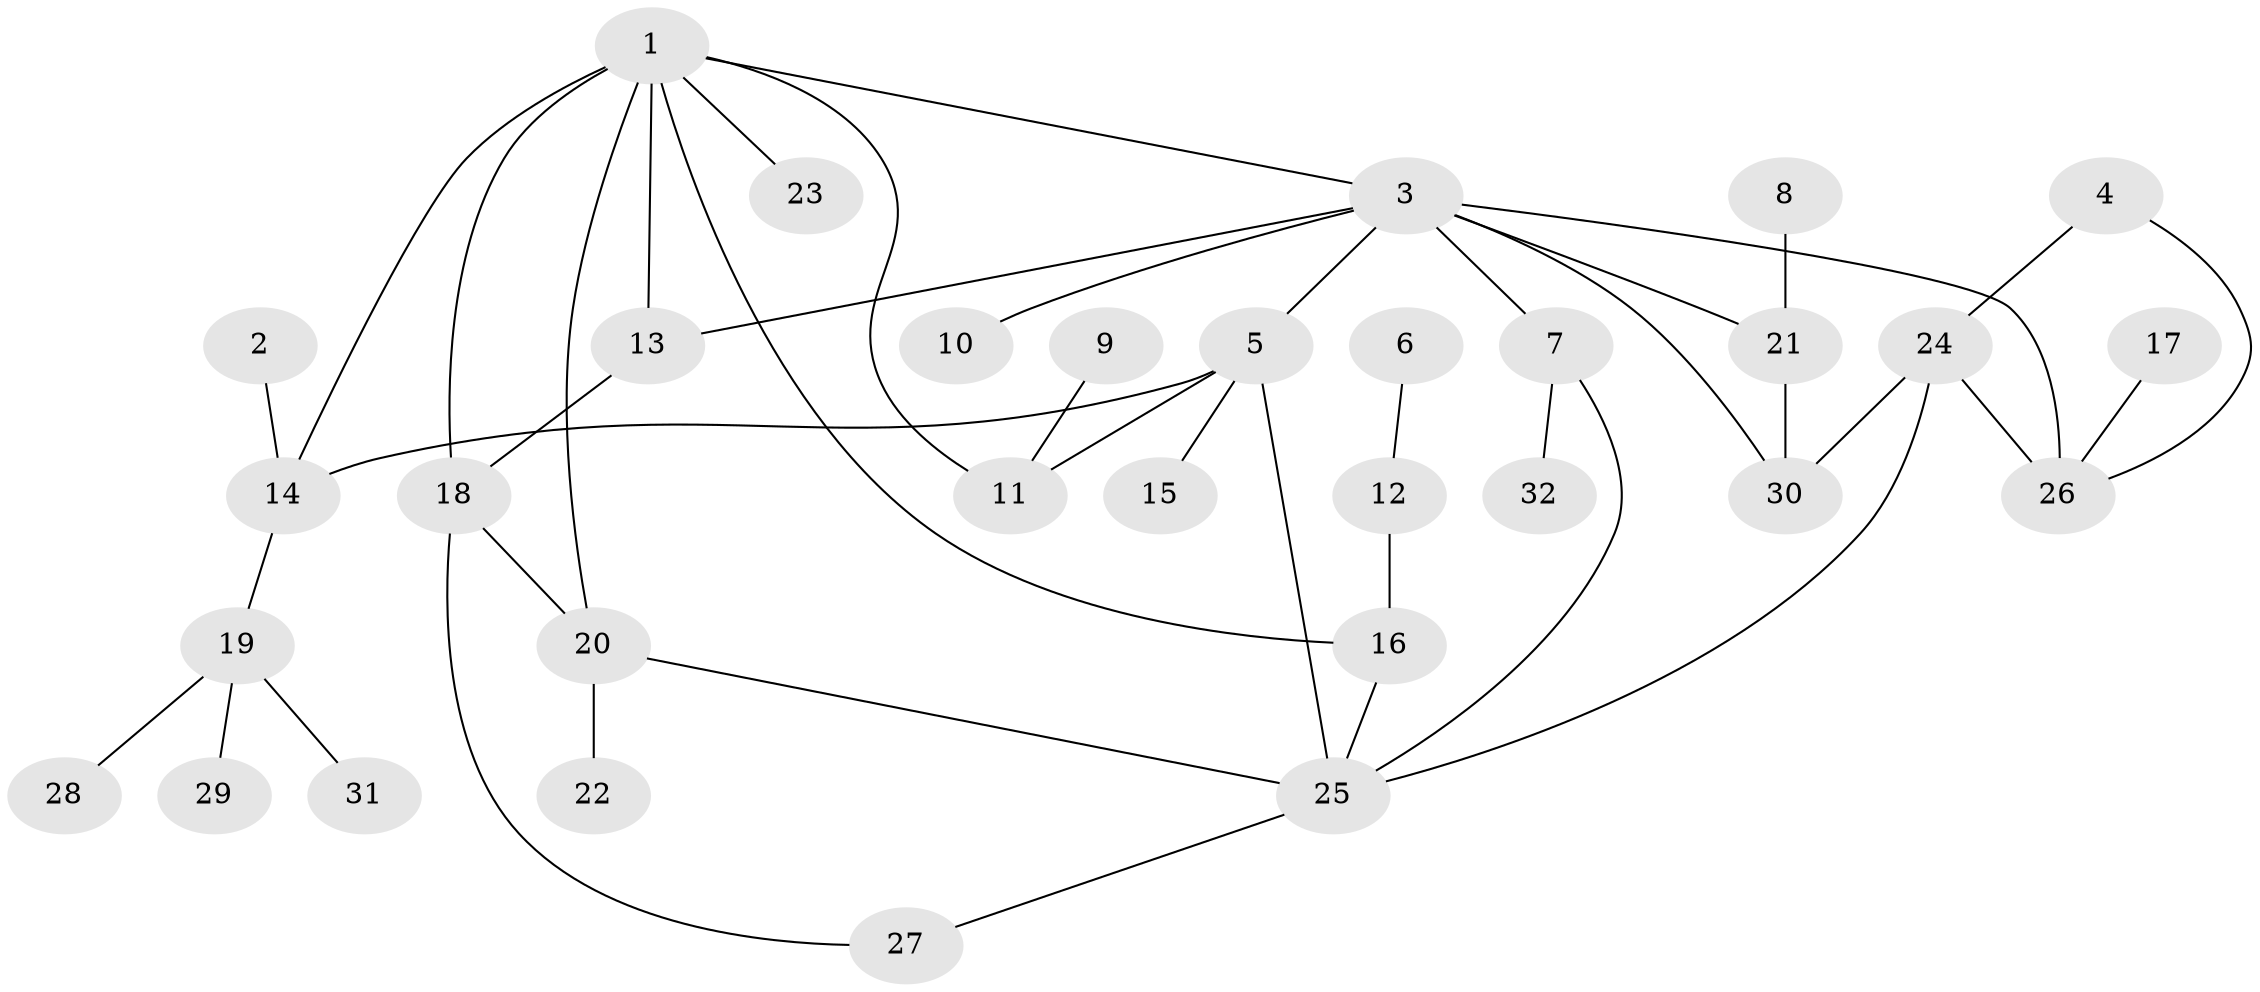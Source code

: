 // original degree distribution, {6: 0.015873015873015872, 4: 0.12698412698412698, 2: 0.2698412698412698, 8: 0.015873015873015872, 3: 0.15873015873015872, 5: 0.06349206349206349, 1: 0.3492063492063492}
// Generated by graph-tools (version 1.1) at 2025/25/03/09/25 03:25:34]
// undirected, 32 vertices, 44 edges
graph export_dot {
graph [start="1"]
  node [color=gray90,style=filled];
  1;
  2;
  3;
  4;
  5;
  6;
  7;
  8;
  9;
  10;
  11;
  12;
  13;
  14;
  15;
  16;
  17;
  18;
  19;
  20;
  21;
  22;
  23;
  24;
  25;
  26;
  27;
  28;
  29;
  30;
  31;
  32;
  1 -- 3 [weight=1.0];
  1 -- 11 [weight=1.0];
  1 -- 13 [weight=1.0];
  1 -- 14 [weight=1.0];
  1 -- 16 [weight=1.0];
  1 -- 18 [weight=1.0];
  1 -- 20 [weight=1.0];
  1 -- 23 [weight=1.0];
  2 -- 14 [weight=1.0];
  3 -- 5 [weight=1.0];
  3 -- 7 [weight=1.0];
  3 -- 10 [weight=1.0];
  3 -- 13 [weight=1.0];
  3 -- 21 [weight=1.0];
  3 -- 26 [weight=1.0];
  3 -- 30 [weight=1.0];
  4 -- 24 [weight=1.0];
  4 -- 26 [weight=1.0];
  5 -- 11 [weight=1.0];
  5 -- 14 [weight=1.0];
  5 -- 15 [weight=1.0];
  5 -- 25 [weight=1.0];
  6 -- 12 [weight=1.0];
  7 -- 25 [weight=1.0];
  7 -- 32 [weight=1.0];
  8 -- 21 [weight=1.0];
  9 -- 11 [weight=1.0];
  12 -- 16 [weight=1.0];
  13 -- 18 [weight=1.0];
  14 -- 19 [weight=1.0];
  16 -- 25 [weight=1.0];
  17 -- 26 [weight=1.0];
  18 -- 20 [weight=1.0];
  18 -- 27 [weight=1.0];
  19 -- 28 [weight=1.0];
  19 -- 29 [weight=1.0];
  19 -- 31 [weight=1.0];
  20 -- 22 [weight=1.0];
  20 -- 25 [weight=1.0];
  21 -- 30 [weight=1.0];
  24 -- 25 [weight=1.0];
  24 -- 26 [weight=1.0];
  24 -- 30 [weight=2.0];
  25 -- 27 [weight=1.0];
}
